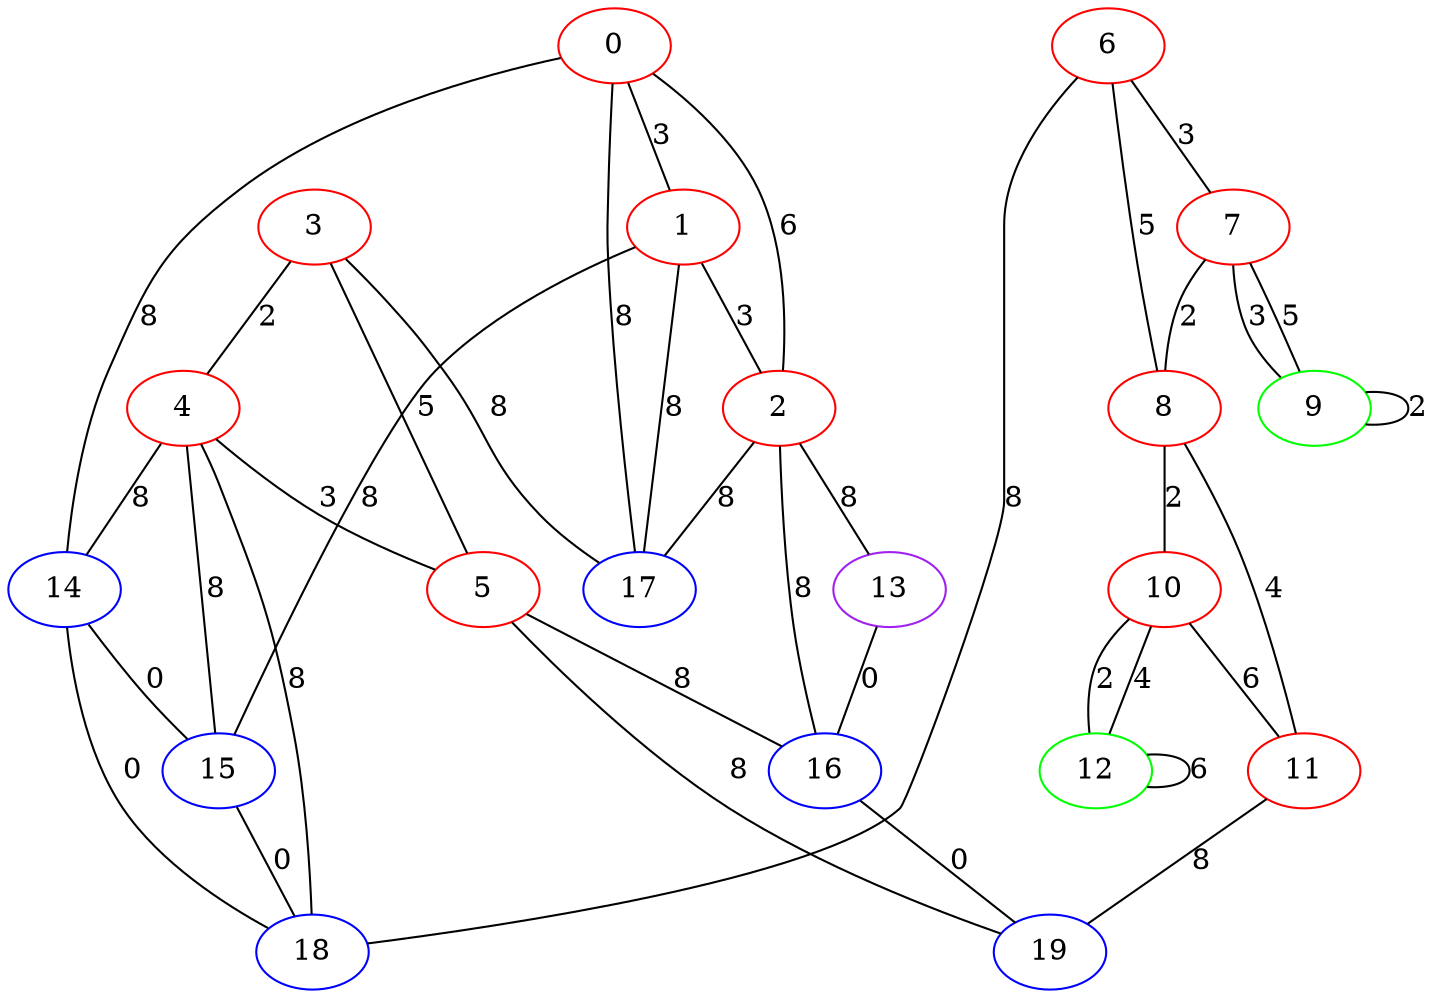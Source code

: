 graph "" {
0 [color=red, weight=1];
1 [color=red, weight=1];
2 [color=red, weight=1];
3 [color=red, weight=1];
4 [color=red, weight=1];
5 [color=red, weight=1];
6 [color=red, weight=1];
7 [color=red, weight=1];
8 [color=red, weight=1];
9 [color=green, weight=2];
10 [color=red, weight=1];
11 [color=red, weight=1];
12 [color=green, weight=2];
13 [color=purple, weight=4];
14 [color=blue, weight=3];
15 [color=blue, weight=3];
16 [color=blue, weight=3];
17 [color=blue, weight=3];
18 [color=blue, weight=3];
19 [color=blue, weight=3];
0 -- 1  [key=0, label=3];
0 -- 2  [key=0, label=6];
0 -- 14  [key=0, label=8];
0 -- 17  [key=0, label=8];
1 -- 17  [key=0, label=8];
1 -- 2  [key=0, label=3];
1 -- 15  [key=0, label=8];
2 -- 13  [key=0, label=8];
2 -- 16  [key=0, label=8];
2 -- 17  [key=0, label=8];
3 -- 17  [key=0, label=8];
3 -- 4  [key=0, label=2];
3 -- 5  [key=0, label=5];
4 -- 18  [key=0, label=8];
4 -- 5  [key=0, label=3];
4 -- 14  [key=0, label=8];
4 -- 15  [key=0, label=8];
5 -- 16  [key=0, label=8];
5 -- 19  [key=0, label=8];
6 -- 8  [key=0, label=5];
6 -- 18  [key=0, label=8];
6 -- 7  [key=0, label=3];
7 -- 8  [key=0, label=2];
7 -- 9  [key=0, label=3];
7 -- 9  [key=1, label=5];
8 -- 10  [key=0, label=2];
8 -- 11  [key=0, label=4];
9 -- 9  [key=0, label=2];
10 -- 11  [key=0, label=6];
10 -- 12  [key=0, label=4];
10 -- 12  [key=1, label=2];
11 -- 19  [key=0, label=8];
12 -- 12  [key=0, label=6];
13 -- 16  [key=0, label=0];
14 -- 18  [key=0, label=0];
14 -- 15  [key=0, label=0];
15 -- 18  [key=0, label=0];
16 -- 19  [key=0, label=0];
}
